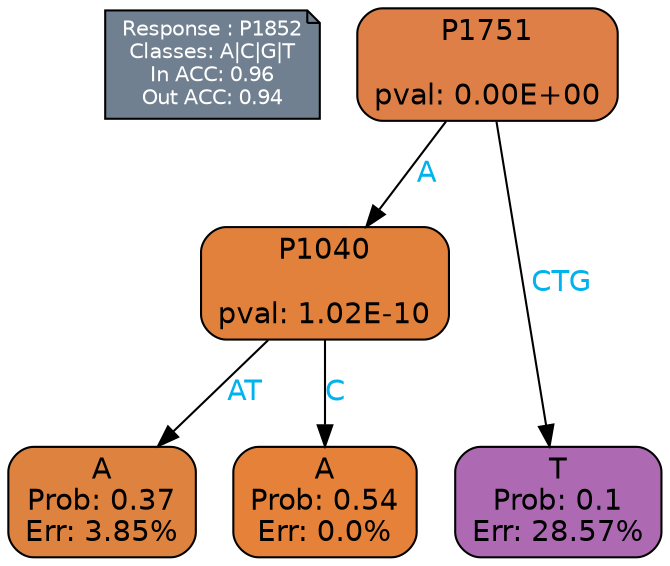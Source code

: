 digraph Tree {
node [shape=box, style="filled, rounded", color="black", fontname=helvetica] ;
graph [ranksep=equally, splines=polylines, bgcolor=transparent, dpi=600] ;
edge [fontname=helvetica] ;
LEGEND [label="Response : P1852
Classes: A|C|G|T
In ACC: 0.96
Out ACC: 0.94
",shape=note,align=left,style=filled,fillcolor="slategray",fontcolor="white",fontsize=10];1 [label="P1751

pval: 0.00E+00", fillcolor="#dd7f47"] ;
2 [label="P1040

pval: 1.02E-10", fillcolor="#e2813b"] ;
3 [label="A
Prob: 0.37
Err: 3.85%", fillcolor="#de823f"] ;
4 [label="A
Prob: 0.54
Err: 0.0%", fillcolor="#e58139"] ;
5 [label="T
Prob: 0.1
Err: 28.57%", fillcolor="#ad6ab3"] ;
1 -> 2 [label="A",fontcolor=deepskyblue2] ;
1 -> 5 [label="CTG",fontcolor=deepskyblue2] ;
2 -> 3 [label="AT",fontcolor=deepskyblue2] ;
2 -> 4 [label="C",fontcolor=deepskyblue2] ;
{rank = same; 3;4;5;}{rank = same; LEGEND;1;}}